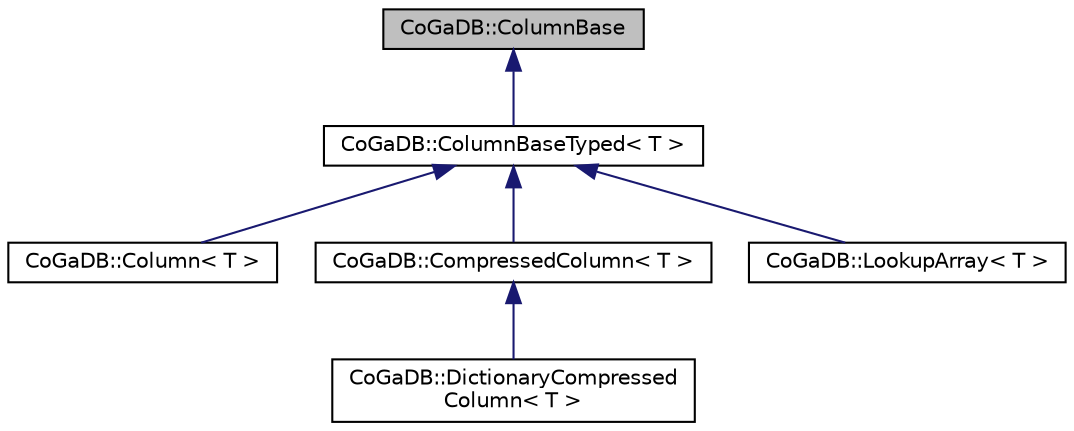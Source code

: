 digraph "CoGaDB::ColumnBase"
{
  edge [fontname="Helvetica",fontsize="10",labelfontname="Helvetica",labelfontsize="10"];
  node [fontname="Helvetica",fontsize="10",shape=record];
  Node1 [label="CoGaDB::ColumnBase",height=0.2,width=0.4,color="black", fillcolor="grey75", style="filled", fontcolor="black"];
  Node1 -> Node2 [dir="back",color="midnightblue",fontsize="10",style="solid",fontname="Helvetica"];
  Node2 [label="CoGaDB::ColumnBaseTyped\< T \>",height=0.2,width=0.4,color="black", fillcolor="white", style="filled",URL="$classCoGaDB_1_1ColumnBaseTyped.htm",tooltip="This class represents a column with type T, is the base class for all typed column classes and allows..."];
  Node2 -> Node3 [dir="back",color="midnightblue",fontsize="10",style="solid",fontname="Helvetica"];
  Node3 [label="CoGaDB::Column\< T \>",height=0.2,width=0.4,color="black", fillcolor="white", style="filled",URL="$classCoGaDB_1_1Column.htm"];
  Node2 -> Node4 [dir="back",color="midnightblue",fontsize="10",style="solid",fontname="Helvetica"];
  Node4 [label="CoGaDB::CompressedColumn\< T \>",height=0.2,width=0.4,color="black", fillcolor="white", style="filled",URL="$classCoGaDB_1_1CompressedColumn.htm",tooltip="This class represents a compressed column with type T, is the base class for all compressed typed col..."];
  Node4 -> Node5 [dir="back",color="midnightblue",fontsize="10",style="solid",fontname="Helvetica"];
  Node5 [label="CoGaDB::DictionaryCompressed\lColumn\< T \>",height=0.2,width=0.4,color="black", fillcolor="white", style="filled",URL="$classCoGaDB_1_1DictionaryCompressedColumn.htm",tooltip="This class represents a dictionary compressed column with type T, is the base class for all compresse..."];
  Node2 -> Node6 [dir="back",color="midnightblue",fontsize="10",style="solid",fontname="Helvetica"];
  Node6 [label="CoGaDB::LookupArray\< T \>",height=0.2,width=0.4,color="black", fillcolor="white", style="filled",URL="$classCoGaDB_1_1LookupArray.htm",tooltip="A LookupArray is a LookupColumn which is applied on a materialized column (of the table that is index..."];
}
